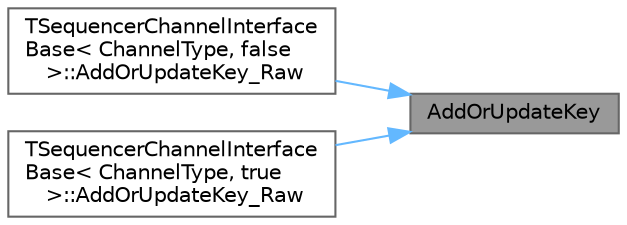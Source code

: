 digraph "AddOrUpdateKey"
{
 // INTERACTIVE_SVG=YES
 // LATEX_PDF_SIZE
  bgcolor="transparent";
  edge [fontname=Helvetica,fontsize=10,labelfontname=Helvetica,labelfontsize=10];
  node [fontname=Helvetica,fontsize=10,shape=box,height=0.2,width=0.4];
  rankdir="RL";
  Node1 [id="Node000001",label="AddOrUpdateKey",height=0.2,width=0.4,color="gray40", fillcolor="grey60", style="filled", fontcolor="black",tooltip="Overrides for adding or updating a key for non-standard channels."];
  Node1 -> Node2 [id="edge1_Node000001_Node000002",dir="back",color="steelblue1",style="solid",tooltip=" "];
  Node2 [id="Node000002",label="TSequencerChannelInterface\lBase\< ChannelType, false\l \>::AddOrUpdateKey_Raw",height=0.2,width=0.4,color="grey40", fillcolor="white", style="filled",URL="$d8/d41/structTSequencerChannelInterfaceBase_3_01ChannelType_00_01false_01_4.html#a885eafc06cf9422835a9c51abdeb8fb1",tooltip="Add (or update) a key to the specified channel using it's current value at that time,..."];
  Node1 -> Node3 [id="edge2_Node000001_Node000003",dir="back",color="steelblue1",style="solid",tooltip=" "];
  Node3 [id="Node000003",label="TSequencerChannelInterface\lBase\< ChannelType, true\l \>::AddOrUpdateKey_Raw",height=0.2,width=0.4,color="grey40", fillcolor="white", style="filled",URL="$d7/d60/structTSequencerChannelInterfaceBase_3_01ChannelType_00_01true_01_4.html#a10a8575c02dbd00428306b97f36d466f",tooltip="Add (or update) a key to the specified channel using it's current value at that time,..."];
}
